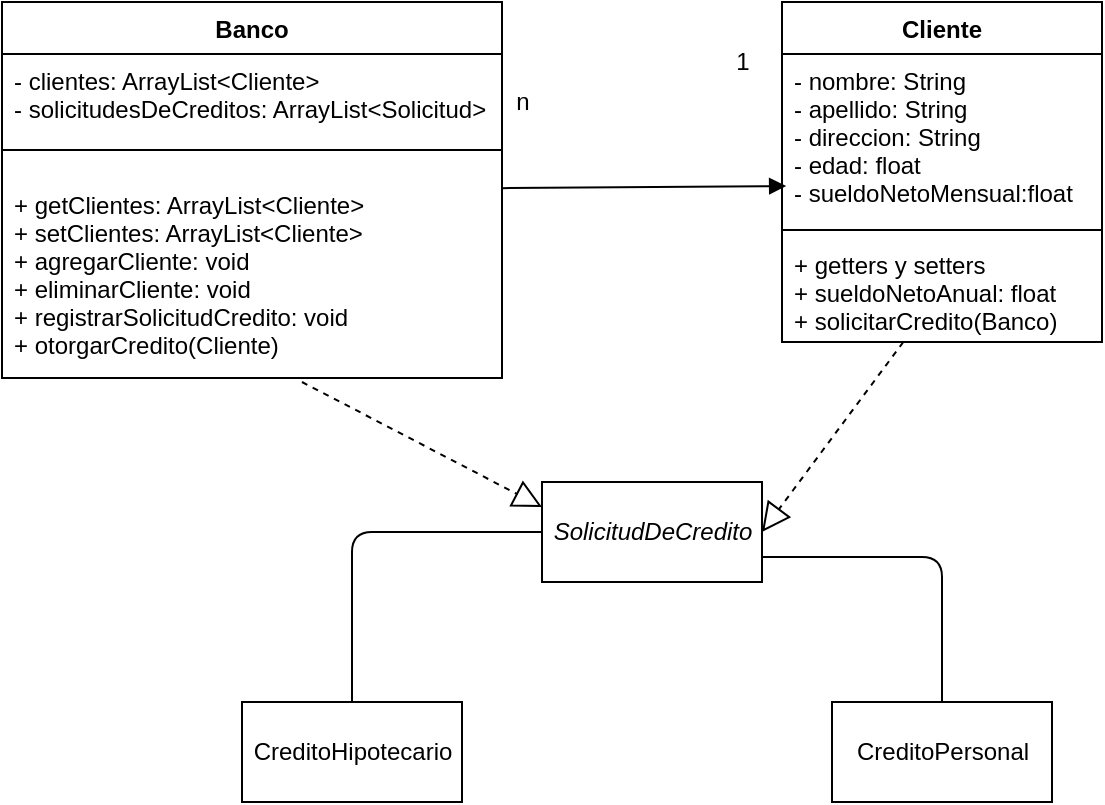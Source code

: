 <mxfile version="14.6.12" type="github">
  <diagram name="Page-1" id="c4acf3e9-155e-7222-9cf6-157b1a14988f">
    <mxGraphModel dx="782" dy="710" grid="1" gridSize="10" guides="1" tooltips="1" connect="1" arrows="1" fold="1" page="1" pageScale="1" pageWidth="850" pageHeight="1100" background="#ffffff" math="0" shadow="0">
      <root>
        <mxCell id="0" />
        <mxCell id="1" parent="0" />
        <mxCell id="XpiNQww2D-5k7rc9l9Bk-2" value="Cliente" style="swimlane;fontStyle=1;align=center;verticalAlign=top;childLayout=stackLayout;horizontal=1;startSize=26;horizontalStack=0;resizeParent=1;resizeParentMax=0;resizeLast=0;collapsible=1;marginBottom=0;" vertex="1" parent="1">
          <mxGeometry x="490" y="30" width="160" height="170" as="geometry" />
        </mxCell>
        <mxCell id="XpiNQww2D-5k7rc9l9Bk-3" value="- nombre: String&#xa;- apellido: String&#xa;- direccion: String&#xa;- edad: float&#xa;- sueldoNetoMensual:float" style="text;strokeColor=none;fillColor=none;align=left;verticalAlign=top;spacingLeft=4;spacingRight=4;overflow=hidden;rotatable=0;points=[[0,0.5],[1,0.5]];portConstraint=eastwest;" vertex="1" parent="XpiNQww2D-5k7rc9l9Bk-2">
          <mxGeometry y="26" width="160" height="84" as="geometry" />
        </mxCell>
        <mxCell id="XpiNQww2D-5k7rc9l9Bk-4" value="" style="line;strokeWidth=1;fillColor=none;align=left;verticalAlign=middle;spacingTop=-1;spacingLeft=3;spacingRight=3;rotatable=0;labelPosition=right;points=[];portConstraint=eastwest;" vertex="1" parent="XpiNQww2D-5k7rc9l9Bk-2">
          <mxGeometry y="110" width="160" height="8" as="geometry" />
        </mxCell>
        <mxCell id="XpiNQww2D-5k7rc9l9Bk-5" value="+ getters y setters&#xa;+ sueldoNetoAnual: float&#xa;+ solicitarCredito(Banco)" style="text;strokeColor=none;fillColor=none;align=left;verticalAlign=top;spacingLeft=4;spacingRight=4;overflow=hidden;rotatable=0;points=[[0,0.5],[1,0.5]];portConstraint=eastwest;" vertex="1" parent="XpiNQww2D-5k7rc9l9Bk-2">
          <mxGeometry y="118" width="160" height="52" as="geometry" />
        </mxCell>
        <mxCell id="XpiNQww2D-5k7rc9l9Bk-6" value="Banco" style="swimlane;fontStyle=1;align=center;verticalAlign=top;childLayout=stackLayout;horizontal=1;startSize=26;horizontalStack=0;resizeParent=1;resizeParentMax=0;resizeLast=0;collapsible=1;marginBottom=0;" vertex="1" parent="1">
          <mxGeometry x="100" y="30" width="250" height="188" as="geometry" />
        </mxCell>
        <mxCell id="XpiNQww2D-5k7rc9l9Bk-7" value="- clientes: ArrayList&lt;Cliente&gt;&#xa;- solicitudesDeCreditos: ArrayList&lt;Solicitud&gt;" style="text;strokeColor=none;fillColor=none;align=left;verticalAlign=top;spacingLeft=4;spacingRight=4;overflow=hidden;rotatable=0;points=[[0,0.5],[1,0.5]];portConstraint=eastwest;" vertex="1" parent="XpiNQww2D-5k7rc9l9Bk-6">
          <mxGeometry y="26" width="250" height="34" as="geometry" />
        </mxCell>
        <mxCell id="XpiNQww2D-5k7rc9l9Bk-8" value="" style="line;strokeWidth=1;fillColor=none;align=left;verticalAlign=middle;spacingTop=-1;spacingLeft=3;spacingRight=3;rotatable=0;labelPosition=right;points=[];portConstraint=eastwest;" vertex="1" parent="XpiNQww2D-5k7rc9l9Bk-6">
          <mxGeometry y="60" width="250" height="28" as="geometry" />
        </mxCell>
        <mxCell id="XpiNQww2D-5k7rc9l9Bk-9" value="+ getClientes: ArrayList&lt;Cliente&gt;&#xa;+ setClientes: ArrayList&lt;Cliente&gt;&#xa;+ agregarCliente: void&#xa;+ eliminarCliente: void&#xa;+ registrarSolicitudCredito: void&#xa;+ otorgarCredito(Cliente)" style="text;strokeColor=none;fillColor=none;align=left;verticalAlign=top;spacingLeft=4;spacingRight=4;overflow=hidden;rotatable=0;points=[[0,0.5],[1,0.5]];portConstraint=eastwest;" vertex="1" parent="XpiNQww2D-5k7rc9l9Bk-6">
          <mxGeometry y="88" width="250" height="100" as="geometry" />
        </mxCell>
        <mxCell id="XpiNQww2D-5k7rc9l9Bk-15" value="" style="endArrow=block;dashed=1;endFill=0;endSize=12;html=1;entryX=0;entryY=0.25;entryDx=0;entryDy=0;" edge="1" parent="XpiNQww2D-5k7rc9l9Bk-6" target="XpiNQww2D-5k7rc9l9Bk-13">
          <mxGeometry width="160" relative="1" as="geometry">
            <mxPoint x="150" y="190" as="sourcePoint" />
            <mxPoint x="310" y="190" as="targetPoint" />
          </mxGeometry>
        </mxCell>
        <mxCell id="XpiNQww2D-5k7rc9l9Bk-10" value="" style="html=1;verticalAlign=bottom;endArrow=block;entryX=0.013;entryY=0.786;entryDx=0;entryDy=0;entryPerimeter=0;" edge="1" parent="1" source="XpiNQww2D-5k7rc9l9Bk-6" target="XpiNQww2D-5k7rc9l9Bk-3">
          <mxGeometry width="80" relative="1" as="geometry">
            <mxPoint x="380" y="170" as="sourcePoint" />
            <mxPoint x="460" y="170" as="targetPoint" />
          </mxGeometry>
        </mxCell>
        <mxCell id="XpiNQww2D-5k7rc9l9Bk-11" value="1" style="text;html=1;align=center;verticalAlign=middle;resizable=0;points=[];autosize=1;strokeColor=none;" vertex="1" parent="1">
          <mxGeometry x="460" y="50" width="20" height="20" as="geometry" />
        </mxCell>
        <mxCell id="XpiNQww2D-5k7rc9l9Bk-12" value="n" style="text;html=1;align=center;verticalAlign=middle;resizable=0;points=[];autosize=1;strokeColor=none;" vertex="1" parent="1">
          <mxGeometry x="350" y="70" width="20" height="20" as="geometry" />
        </mxCell>
        <mxCell id="XpiNQww2D-5k7rc9l9Bk-13" value="&lt;i&gt;SolicitudDeCredito&lt;/i&gt;" style="html=1;" vertex="1" parent="1">
          <mxGeometry x="370" y="270" width="110" height="50" as="geometry" />
        </mxCell>
        <mxCell id="XpiNQww2D-5k7rc9l9Bk-14" value="" style="endArrow=block;dashed=1;endFill=0;endSize=12;html=1;entryX=1;entryY=0.5;entryDx=0;entryDy=0;" edge="1" parent="1" source="XpiNQww2D-5k7rc9l9Bk-5" target="XpiNQww2D-5k7rc9l9Bk-13">
          <mxGeometry width="160" relative="1" as="geometry">
            <mxPoint x="550" y="97.5" as="sourcePoint" />
            <mxPoint x="710" y="97.5" as="targetPoint" />
          </mxGeometry>
        </mxCell>
        <mxCell id="XpiNQww2D-5k7rc9l9Bk-20" value="CreditoHipotecario" style="html=1;" vertex="1" parent="1">
          <mxGeometry x="220" y="380" width="110" height="50" as="geometry" />
        </mxCell>
        <mxCell id="XpiNQww2D-5k7rc9l9Bk-21" value="CreditoPersonal" style="html=1;" vertex="1" parent="1">
          <mxGeometry x="515" y="380" width="110" height="50" as="geometry" />
        </mxCell>
        <mxCell id="XpiNQww2D-5k7rc9l9Bk-22" value="" style="endArrow=none;html=1;edgeStyle=orthogonalEdgeStyle;" edge="1" parent="1" source="XpiNQww2D-5k7rc9l9Bk-13" target="XpiNQww2D-5k7rc9l9Bk-20">
          <mxGeometry relative="1" as="geometry">
            <mxPoint x="340" y="360" as="sourcePoint" />
            <mxPoint x="500" y="360" as="targetPoint" />
          </mxGeometry>
        </mxCell>
        <mxCell id="XpiNQww2D-5k7rc9l9Bk-26" value="" style="endArrow=none;html=1;edgeStyle=orthogonalEdgeStyle;exitX=1;exitY=0.75;exitDx=0;exitDy=0;" edge="1" parent="1" source="XpiNQww2D-5k7rc9l9Bk-13" target="XpiNQww2D-5k7rc9l9Bk-21">
          <mxGeometry relative="1" as="geometry">
            <mxPoint x="510" y="330" as="sourcePoint" />
            <mxPoint x="670" y="330" as="targetPoint" />
          </mxGeometry>
        </mxCell>
      </root>
    </mxGraphModel>
  </diagram>
</mxfile>
